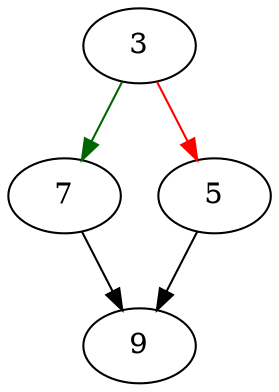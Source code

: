 strict digraph "chmod_or_fchmod" {
	// Node definitions.
	3 [entry=true];
	7;
	5;
	9;

	// Edge definitions.
	3 -> 7 [
		color=darkgreen
		cond=true
	];
	3 -> 5 [
		color=red
		cond=false
	];
	7 -> 9;
	5 -> 9;
}